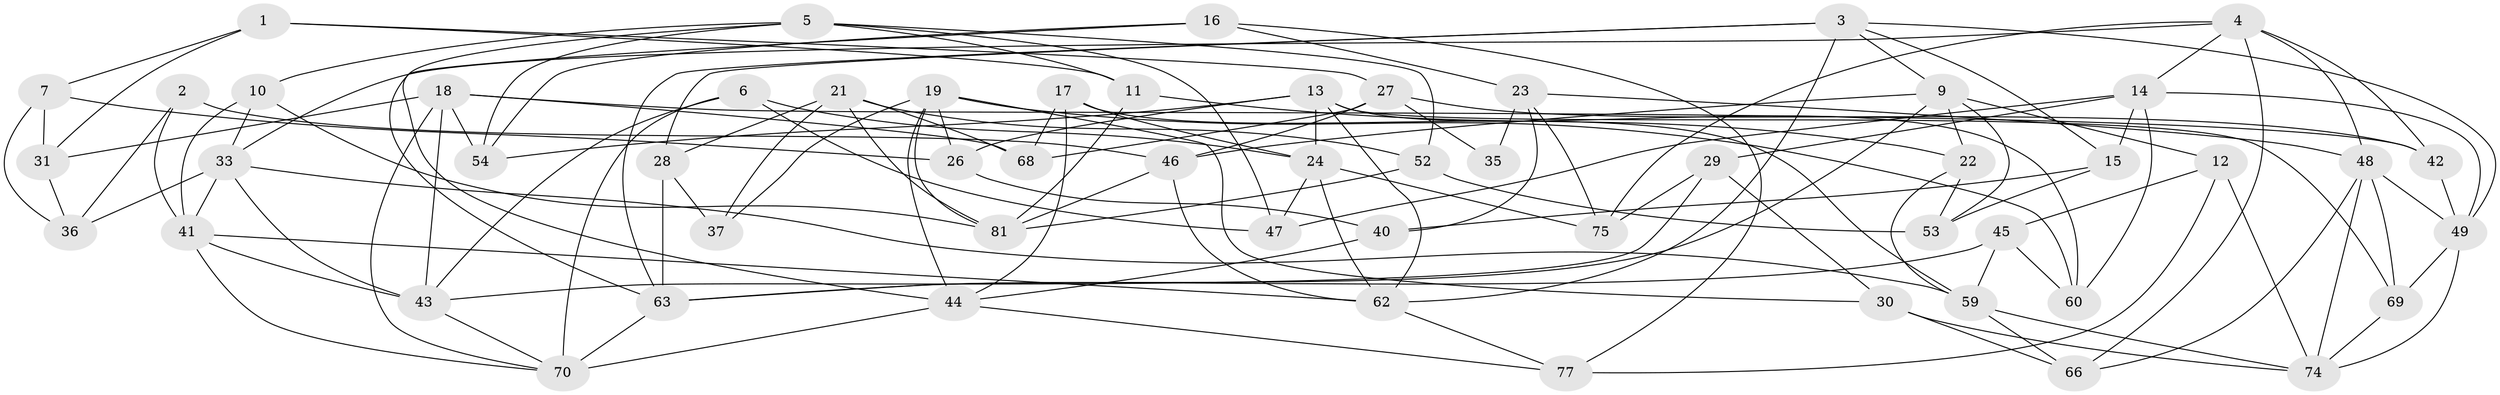 // Generated by graph-tools (version 1.1) at 2025/24/03/03/25 07:24:26]
// undirected, 57 vertices, 135 edges
graph export_dot {
graph [start="1"]
  node [color=gray90,style=filled];
  1;
  2;
  3 [super="+20"];
  4 [super="+58"];
  5 [super="+8"];
  6;
  7;
  9 [super="+25"];
  10;
  11;
  12;
  13 [super="+32"];
  14 [super="+50"];
  15;
  16;
  17;
  18 [super="+61"];
  19 [super="+57"];
  21 [super="+39"];
  22;
  23 [super="+34"];
  24 [super="+78"];
  26;
  27 [super="+38"];
  28;
  29;
  30;
  31;
  33 [super="+55"];
  35;
  36;
  37;
  40;
  41 [super="+73"];
  42;
  43 [super="+64"];
  44 [super="+56"];
  45;
  46 [super="+51"];
  47;
  48 [super="+71"];
  49 [super="+76"];
  52;
  53;
  54;
  59 [super="+65"];
  60;
  62 [super="+72"];
  63 [super="+67"];
  66;
  68;
  69;
  70 [super="+79"];
  74 [super="+80"];
  75;
  77;
  81 [super="+82"];
  1 -- 11;
  1 -- 31;
  1 -- 7;
  1 -- 27;
  2 -- 36;
  2 -- 46 [weight=2];
  2 -- 41;
  3 -- 15;
  3 -- 62;
  3 -- 49;
  3 -- 28;
  3 -- 63;
  3 -- 9;
  4 -- 75;
  4 -- 33;
  4 -- 42;
  4 -- 66;
  4 -- 14;
  4 -- 48;
  5 -- 54;
  5 -- 52;
  5 -- 10;
  5 -- 11;
  5 -- 47;
  5 -- 44;
  6 -- 43;
  6 -- 47;
  6 -- 70;
  6 -- 24;
  7 -- 26;
  7 -- 36;
  7 -- 31;
  9 -- 53;
  9 -- 12;
  9 -- 22;
  9 -- 63;
  9 -- 46;
  10 -- 41;
  10 -- 33;
  10 -- 81;
  11 -- 22;
  11 -- 81;
  12 -- 74;
  12 -- 77;
  12 -- 45;
  13 -- 54;
  13 -- 60;
  13 -- 24;
  13 -- 26;
  13 -- 69;
  13 -- 62;
  14 -- 60;
  14 -- 47;
  14 -- 29;
  14 -- 15;
  14 -- 49;
  15 -- 40;
  15 -- 53;
  16 -- 54;
  16 -- 77;
  16 -- 23;
  16 -- 63;
  17 -- 68;
  17 -- 59;
  17 -- 44;
  17 -- 24;
  18 -- 68;
  18 -- 54;
  18 -- 42;
  18 -- 31;
  18 -- 70;
  18 -- 43;
  19 -- 37;
  19 -- 26;
  19 -- 44;
  19 -- 81;
  19 -- 60;
  19 -- 30;
  21 -- 52;
  21 -- 37 [weight=2];
  21 -- 68;
  21 -- 81;
  21 -- 28;
  22 -- 53;
  22 -- 59;
  23 -- 35 [weight=2];
  23 -- 40;
  23 -- 75;
  23 -- 48;
  24 -- 75;
  24 -- 62;
  24 -- 47;
  26 -- 40;
  27 -- 42;
  27 -- 46;
  27 -- 35 [weight=2];
  27 -- 68;
  28 -- 37;
  28 -- 63;
  29 -- 43;
  29 -- 75;
  29 -- 30;
  30 -- 74;
  30 -- 66;
  31 -- 36;
  33 -- 43;
  33 -- 41;
  33 -- 59;
  33 -- 36;
  40 -- 44;
  41 -- 62;
  41 -- 70;
  41 -- 43;
  42 -- 49;
  43 -- 70;
  44 -- 77;
  44 -- 70;
  45 -- 63;
  45 -- 59;
  45 -- 60;
  46 -- 81;
  46 -- 62;
  48 -- 66;
  48 -- 69;
  48 -- 49;
  48 -- 74;
  49 -- 69;
  49 -- 74;
  52 -- 81;
  52 -- 53;
  59 -- 66;
  59 -- 74;
  62 -- 77;
  63 -- 70;
  69 -- 74;
}
